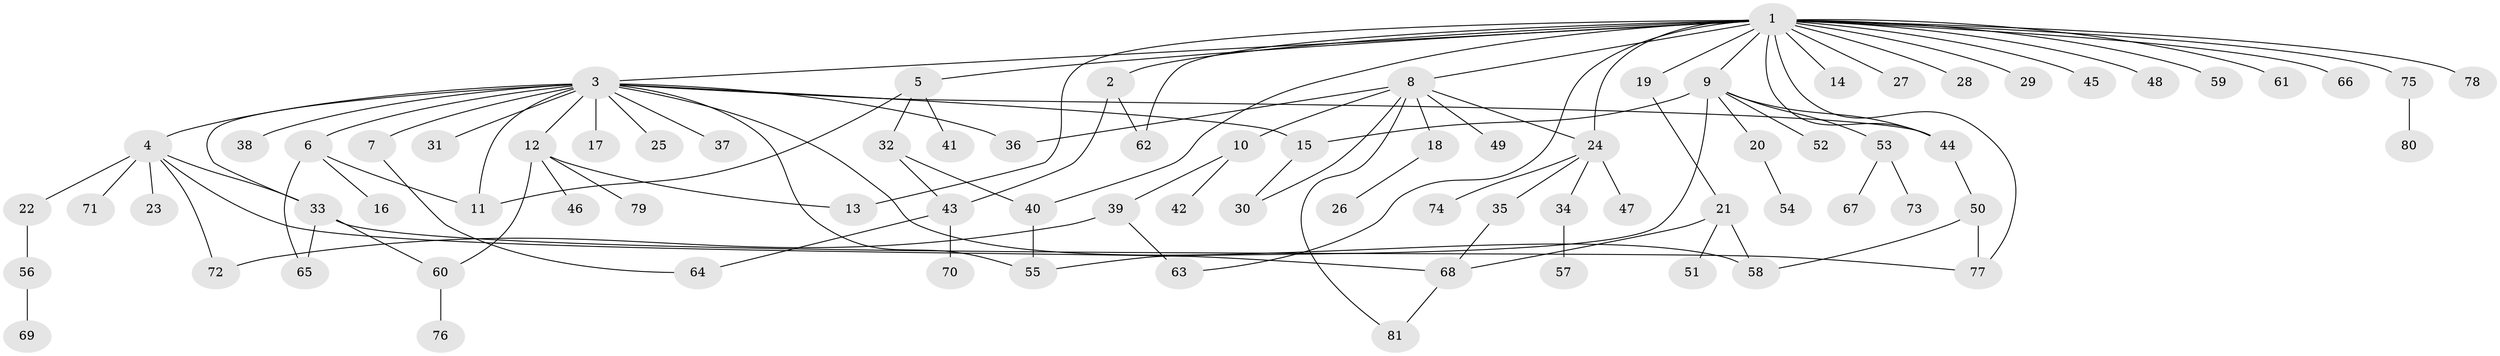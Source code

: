 // coarse degree distribution, {22: 0.02040816326530612, 3: 0.10204081632653061, 8: 0.02040816326530612, 6: 0.02040816326530612, 4: 0.061224489795918366, 7: 0.04081632653061224, 5: 0.10204081632653061, 2: 0.22448979591836735, 1: 0.40816326530612246}
// Generated by graph-tools (version 1.1) at 2025/50/03/04/25 22:50:39]
// undirected, 81 vertices, 107 edges
graph export_dot {
  node [color=gray90,style=filled];
  1;
  2;
  3;
  4;
  5;
  6;
  7;
  8;
  9;
  10;
  11;
  12;
  13;
  14;
  15;
  16;
  17;
  18;
  19;
  20;
  21;
  22;
  23;
  24;
  25;
  26;
  27;
  28;
  29;
  30;
  31;
  32;
  33;
  34;
  35;
  36;
  37;
  38;
  39;
  40;
  41;
  42;
  43;
  44;
  45;
  46;
  47;
  48;
  49;
  50;
  51;
  52;
  53;
  54;
  55;
  56;
  57;
  58;
  59;
  60;
  61;
  62;
  63;
  64;
  65;
  66;
  67;
  68;
  69;
  70;
  71;
  72;
  73;
  74;
  75;
  76;
  77;
  78;
  79;
  80;
  81;
  1 -- 2;
  1 -- 3;
  1 -- 5;
  1 -- 8;
  1 -- 9;
  1 -- 13;
  1 -- 14;
  1 -- 19;
  1 -- 24;
  1 -- 27;
  1 -- 28;
  1 -- 29;
  1 -- 40;
  1 -- 44;
  1 -- 45;
  1 -- 48;
  1 -- 59;
  1 -- 61;
  1 -- 62;
  1 -- 63;
  1 -- 66;
  1 -- 75;
  1 -- 77;
  1 -- 78;
  2 -- 43;
  2 -- 62;
  3 -- 4;
  3 -- 6;
  3 -- 7;
  3 -- 11;
  3 -- 12;
  3 -- 15;
  3 -- 17;
  3 -- 25;
  3 -- 31;
  3 -- 33;
  3 -- 36;
  3 -- 37;
  3 -- 38;
  3 -- 44;
  3 -- 55;
  3 -- 58;
  4 -- 22;
  4 -- 23;
  4 -- 33;
  4 -- 68;
  4 -- 71;
  4 -- 72;
  5 -- 11;
  5 -- 32;
  5 -- 41;
  6 -- 11;
  6 -- 16;
  6 -- 65;
  7 -- 64;
  8 -- 10;
  8 -- 18;
  8 -- 24;
  8 -- 30;
  8 -- 36;
  8 -- 49;
  8 -- 81;
  9 -- 15;
  9 -- 20;
  9 -- 44;
  9 -- 52;
  9 -- 53;
  9 -- 55;
  10 -- 39;
  10 -- 42;
  12 -- 13;
  12 -- 46;
  12 -- 60;
  12 -- 79;
  15 -- 30;
  18 -- 26;
  19 -- 21;
  20 -- 54;
  21 -- 51;
  21 -- 58;
  21 -- 68;
  22 -- 56;
  24 -- 34;
  24 -- 35;
  24 -- 47;
  24 -- 74;
  32 -- 40;
  32 -- 43;
  33 -- 60;
  33 -- 65;
  33 -- 77;
  34 -- 57;
  35 -- 68;
  39 -- 63;
  39 -- 72;
  40 -- 55;
  43 -- 64;
  43 -- 70;
  44 -- 50;
  50 -- 58;
  50 -- 77;
  53 -- 67;
  53 -- 73;
  56 -- 69;
  60 -- 76;
  68 -- 81;
  75 -- 80;
}
